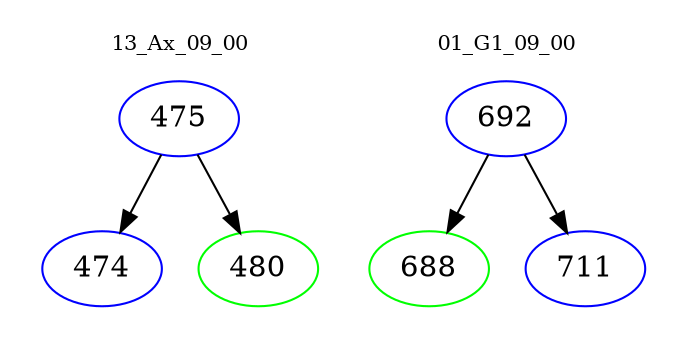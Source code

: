 digraph{
subgraph cluster_0 {
color = white
label = "13_Ax_09_00";
fontsize=10;
T0_475 [label="475", color="blue"]
T0_475 -> T0_474 [color="black"]
T0_474 [label="474", color="blue"]
T0_475 -> T0_480 [color="black"]
T0_480 [label="480", color="green"]
}
subgraph cluster_1 {
color = white
label = "01_G1_09_00";
fontsize=10;
T1_692 [label="692", color="blue"]
T1_692 -> T1_688 [color="black"]
T1_688 [label="688", color="green"]
T1_692 -> T1_711 [color="black"]
T1_711 [label="711", color="blue"]
}
}
